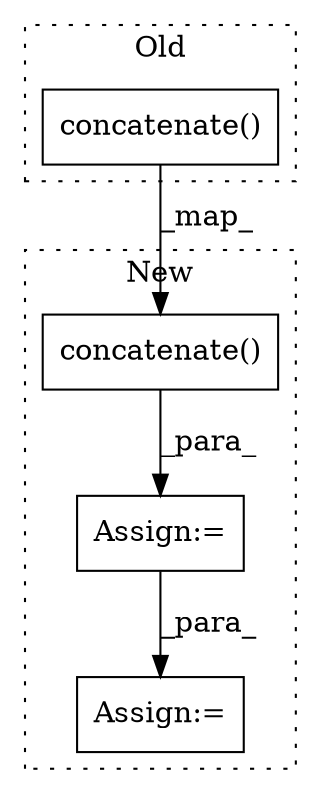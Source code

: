 digraph G {
subgraph cluster0 {
1 [label="concatenate()" a="75" s="4058,4140" l="28,1" shape="box"];
label = "Old";
style="dotted";
}
subgraph cluster1 {
2 [label="concatenate()" a="75" s="4144,4230" l="28,1" shape="box"];
3 [label="Assign:=" a="68" s="4416" l="3" shape="box"];
4 [label="Assign:=" a="68" s="4141" l="3" shape="box"];
label = "New";
style="dotted";
}
1 -> 2 [label="_map_"];
2 -> 4 [label="_para_"];
4 -> 3 [label="_para_"];
}